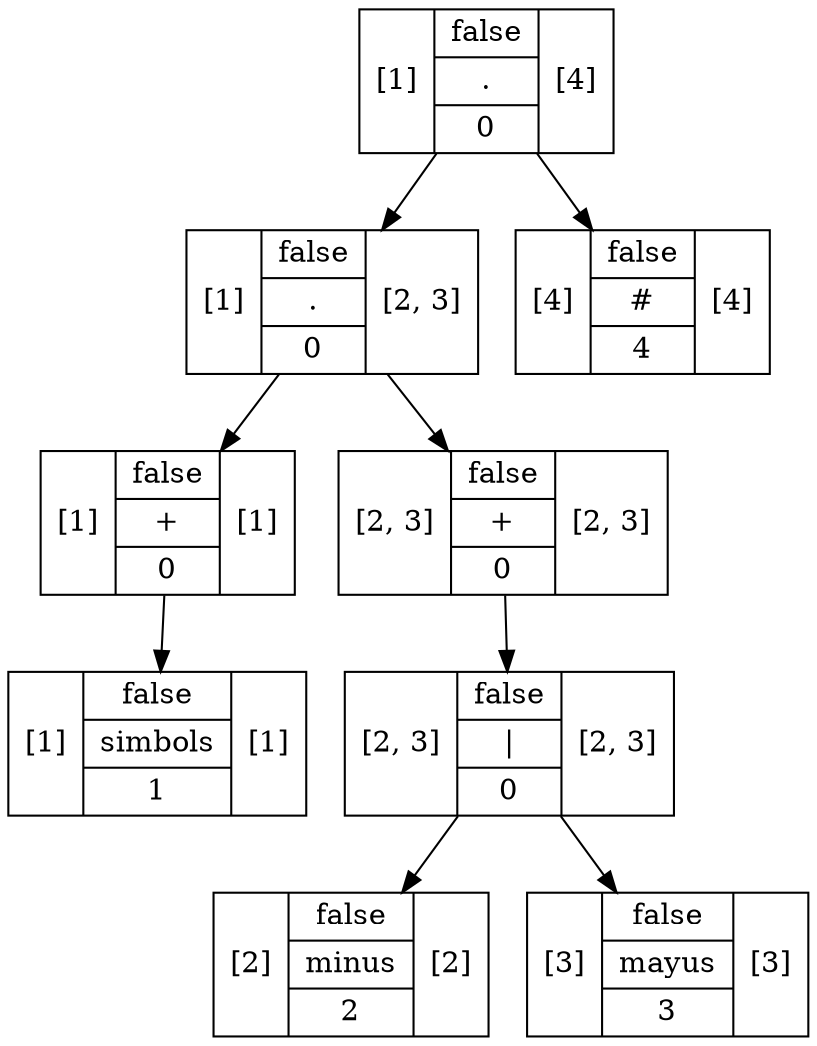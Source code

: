 digraph structs {
    node [shape=record];ArbolNodoMetodo37c4d154[label="[1]|{false|{simbols}|1}|[1]"];
ArbolNodoMetodo6f7ea79d[label="[1]|{false|{+}|0}|[1]"];
ArbolNodoMetodo6f7ea79d -> ArbolNodoMetodo37c4d154;
ArbolNodoMetodo1674fa18[label="[2]|{false|{minus}|2}|[2]"];
ArbolNodoMetodo380848cd[label="[3]|{false|{mayus}|3}|[3]"];
ArbolNodoMetodo29d760e9[label="[2, 3]|{false|{\|}|0}|[2, 3]"];
ArbolNodoMetodo29d760e9 -> ArbolNodoMetodo1674fa18;
ArbolNodoMetodo29d760e9 -> ArbolNodoMetodo380848cd;
ArbolNodoMetodo330f6801[label="[2, 3]|{false|{+}|0}|[2, 3]"];
ArbolNodoMetodo330f6801 -> ArbolNodoMetodo29d760e9;
ArbolNodoMetodo21ae042[label="[1]|{false|{.}|0}|[2, 3]"];
ArbolNodoMetodo21ae042 -> ArbolNodoMetodo6f7ea79d;
ArbolNodoMetodo21ae042 -> ArbolNodoMetodo330f6801;
ArbolNodoMetodo78ae8eec[label="[4]|{false|{#}|4}|[4]"];
ArbolNodoMetodo6aec6938[label="[1]|{false|{.}|0}|[4]"];
ArbolNodoMetodo6aec6938 -> ArbolNodoMetodo21ae042;
ArbolNodoMetodo6aec6938 -> ArbolNodoMetodo78ae8eec;
}
